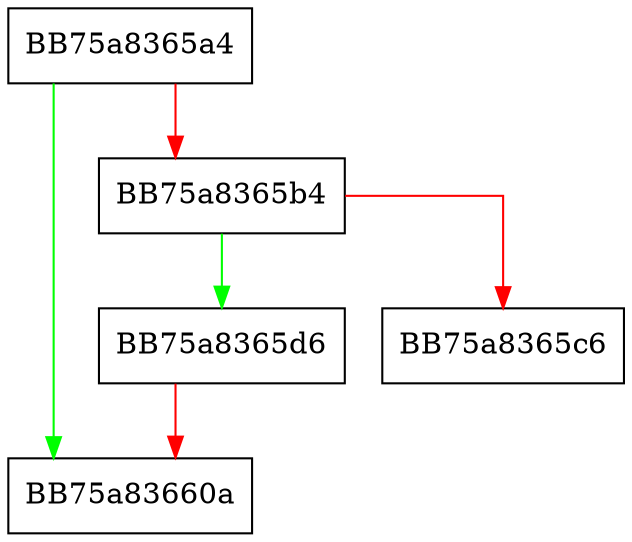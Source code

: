 digraph clear {
  node [shape="box"];
  graph [splines=ortho];
  BB75a8365a4 -> BB75a83660a [color="green"];
  BB75a8365a4 -> BB75a8365b4 [color="red"];
  BB75a8365b4 -> BB75a8365d6 [color="green"];
  BB75a8365b4 -> BB75a8365c6 [color="red"];
  BB75a8365d6 -> BB75a83660a [color="red"];
}